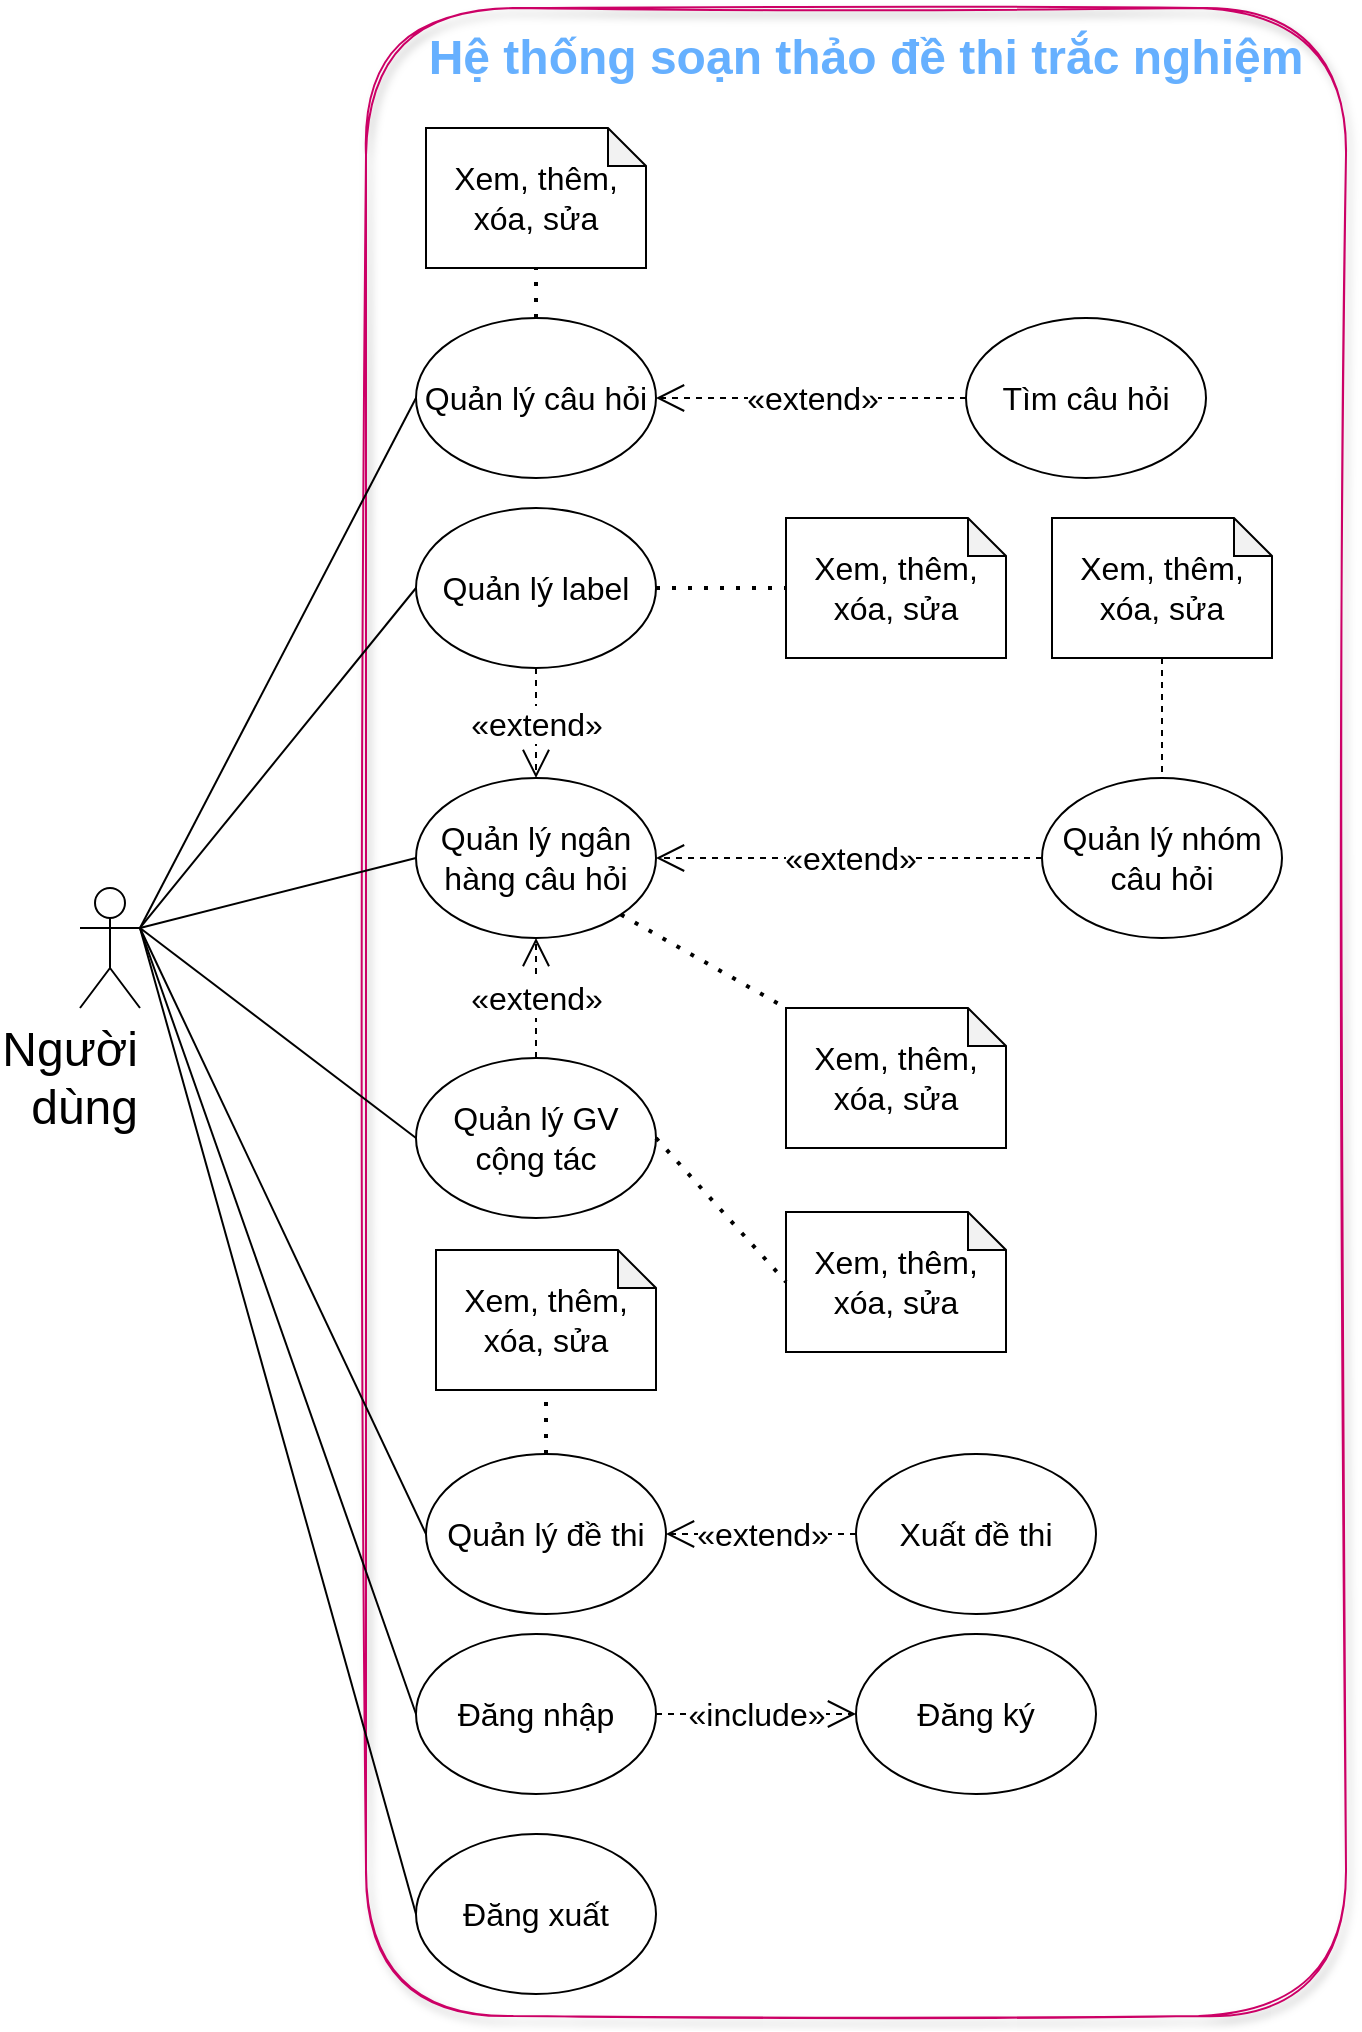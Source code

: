 <mxfile>
    <diagram id="kI2TxlEAmkLJwoIHT96z" name="Hệ thống soạn thảo đề thi trắc nghiệm">
        <mxGraphModel dx="1400" dy="577" grid="0" gridSize="10" guides="1" tooltips="1" connect="1" arrows="1" fold="1" page="1" pageScale="1" pageWidth="850" pageHeight="1100" math="0" shadow="0">
            <root>
                <mxCell id="0"/>
                <mxCell id="1" parent="0"/>
                <mxCell id="45" value="" style="rounded=1;whiteSpace=wrap;html=1;fontSize=24;direction=south;fillColor=none;fontColor=#ffffff;strokeColor=#CC0066;shadow=1;glass=0;sketch=1;gradientDirection=east;" parent="1" vertex="1">
                    <mxGeometry x="200" y="50" width="490" height="1004" as="geometry"/>
                </mxCell>
                <mxCell id="2" value="&lt;font color=&quot;#66b0ff&quot; style=&quot;font-size: 24px&quot;&gt;Hệ thống soạn thảo đề thi trắc nghiệm&lt;/font&gt;" style="text;html=1;align=center;verticalAlign=middle;whiteSpace=wrap;rounded=0;fontStyle=1;fontColor=#66FF66;" parent="1" vertex="1">
                    <mxGeometry x="225" y="60" width="450" height="30" as="geometry"/>
                </mxCell>
                <mxCell id="41" value="&lt;div style=&quot;&quot;&gt;&lt;span style=&quot;background-color: initial;&quot;&gt;Người&lt;/span&gt;&lt;/div&gt;&lt;div style=&quot;&quot;&gt;&lt;span style=&quot;background-color: initial;&quot;&gt;dùng&lt;/span&gt;&lt;/div&gt;" style="shape=umlActor;verticalLabelPosition=bottom;verticalAlign=top;html=1;outlineConnect=0;fontSize=24;align=right;" parent="1" vertex="1">
                    <mxGeometry x="57" y="490" width="30" height="60" as="geometry"/>
                </mxCell>
                <mxCell id="ftGuLWszDXxZbfX0sJgo-45" value="Quản lý câu hỏi" style="ellipse;whiteSpace=wrap;html=1;fontSize=16;" parent="1" vertex="1">
                    <mxGeometry x="225" y="205" width="120" height="80" as="geometry"/>
                </mxCell>
                <mxCell id="ftGuLWszDXxZbfX0sJgo-46" value="Xem, thêm, xóa, sửa" style="shape=note;whiteSpace=wrap;html=1;backgroundOutline=1;darkOpacity=0.05;fontSize=16;size=19;" parent="1" vertex="1">
                    <mxGeometry x="230" y="110" width="110" height="70" as="geometry"/>
                </mxCell>
                <mxCell id="ftGuLWszDXxZbfX0sJgo-47" value="" style="endArrow=none;dashed=1;html=1;dashPattern=1 3;strokeWidth=2;fontSize=16;exitX=0.5;exitY=0;exitDx=0;exitDy=0;entryX=0.5;entryY=1;entryDx=0;entryDy=0;entryPerimeter=0;" parent="1" source="ftGuLWszDXxZbfX0sJgo-45" target="ftGuLWszDXxZbfX0sJgo-46" edge="1">
                    <mxGeometry width="50" height="50" relative="1" as="geometry">
                        <mxPoint x="390" y="300" as="sourcePoint"/>
                        <mxPoint x="440" y="250" as="targetPoint"/>
                    </mxGeometry>
                </mxCell>
                <mxCell id="ftGuLWszDXxZbfX0sJgo-48" value="Quản lý ngân hàng câu hỏi" style="ellipse;whiteSpace=wrap;html=1;fontSize=16;" parent="1" vertex="1">
                    <mxGeometry x="225" y="435" width="120" height="80" as="geometry"/>
                </mxCell>
                <mxCell id="ftGuLWszDXxZbfX0sJgo-49" value="Xem, thêm, xóa, sửa" style="shape=note;whiteSpace=wrap;html=1;backgroundOutline=1;darkOpacity=0.05;fontSize=16;size=19;" parent="1" vertex="1">
                    <mxGeometry x="410" y="550" width="110" height="70" as="geometry"/>
                </mxCell>
                <mxCell id="ftGuLWszDXxZbfX0sJgo-50" value="" style="endArrow=none;dashed=1;html=1;dashPattern=1 3;strokeWidth=2;fontSize=16;entryX=0;entryY=0;entryDx=0;entryDy=0;entryPerimeter=0;exitX=1;exitY=1;exitDx=0;exitDy=0;" parent="1" source="ftGuLWszDXxZbfX0sJgo-48" target="ftGuLWszDXxZbfX0sJgo-49" edge="1">
                    <mxGeometry width="50" height="50" relative="1" as="geometry">
                        <mxPoint x="340" y="470" as="sourcePoint"/>
                        <mxPoint x="440" y="440" as="targetPoint"/>
                    </mxGeometry>
                </mxCell>
                <mxCell id="ftGuLWszDXxZbfX0sJgo-54" value="&lt;div style=&quot;text-align: left;&quot;&gt;«extend»&lt;/div&gt;" style="endArrow=open;endSize=12;dashed=1;html=1;fontSize=16;exitX=0.5;exitY=0;exitDx=0;exitDy=0;entryX=0.5;entryY=1;entryDx=0;entryDy=0;" parent="1" source="ftGuLWszDXxZbfX0sJgo-56" target="ftGuLWszDXxZbfX0sJgo-48" edge="1">
                    <mxGeometry width="160" relative="1" as="geometry">
                        <mxPoint x="350" y="390" as="sourcePoint"/>
                        <mxPoint x="410" y="450" as="targetPoint"/>
                    </mxGeometry>
                </mxCell>
                <mxCell id="ftGuLWszDXxZbfX0sJgo-56" value="Quản lý GV cộng tác" style="ellipse;whiteSpace=wrap;html=1;fontSize=16;" parent="1" vertex="1">
                    <mxGeometry x="225" y="575" width="120" height="80" as="geometry"/>
                </mxCell>
                <mxCell id="ftGuLWszDXxZbfX0sJgo-57" value="" style="endArrow=none;html=1;fontSize=16;exitX=1;exitY=0.333;exitDx=0;exitDy=0;exitPerimeter=0;entryX=0;entryY=0.5;entryDx=0;entryDy=0;" parent="1" source="41" target="ftGuLWszDXxZbfX0sJgo-56" edge="1">
                    <mxGeometry width="50" height="50" relative="1" as="geometry">
                        <mxPoint x="150" y="360" as="sourcePoint"/>
                        <mxPoint x="200" y="310" as="targetPoint"/>
                    </mxGeometry>
                </mxCell>
                <mxCell id="ftGuLWszDXxZbfX0sJgo-58" value="" style="endArrow=none;html=1;fontSize=16;exitX=1;exitY=0.333;exitDx=0;exitDy=0;exitPerimeter=0;entryX=0;entryY=0.5;entryDx=0;entryDy=0;" parent="1" source="41" target="ftGuLWszDXxZbfX0sJgo-48" edge="1">
                    <mxGeometry width="50" height="50" relative="1" as="geometry">
                        <mxPoint x="120" y="360" as="sourcePoint"/>
                        <mxPoint x="170" y="310" as="targetPoint"/>
                    </mxGeometry>
                </mxCell>
                <mxCell id="ftGuLWszDXxZbfX0sJgo-59" value="" style="endArrow=none;html=1;fontSize=16;exitX=1;exitY=0.333;exitDx=0;exitDy=0;exitPerimeter=0;entryX=0;entryY=0.5;entryDx=0;entryDy=0;" parent="1" source="41" target="ftGuLWszDXxZbfX0sJgo-45" edge="1">
                    <mxGeometry width="50" height="50" relative="1" as="geometry">
                        <mxPoint x="130" y="320" as="sourcePoint"/>
                        <mxPoint x="180" y="270" as="targetPoint"/>
                    </mxGeometry>
                </mxCell>
                <mxCell id="ftGuLWszDXxZbfX0sJgo-60" value="Quản lý đề thi" style="ellipse;whiteSpace=wrap;html=1;fontSize=16;" parent="1" vertex="1">
                    <mxGeometry x="230" y="773" width="120" height="80" as="geometry"/>
                </mxCell>
                <mxCell id="ftGuLWszDXxZbfX0sJgo-61" value="Xem, thêm, xóa, sửa" style="shape=note;whiteSpace=wrap;html=1;backgroundOutline=1;darkOpacity=0.05;fontSize=16;size=19;" parent="1" vertex="1">
                    <mxGeometry x="235" y="671" width="110" height="70" as="geometry"/>
                </mxCell>
                <mxCell id="ftGuLWszDXxZbfX0sJgo-62" value="" style="endArrow=none;dashed=1;html=1;dashPattern=1 3;strokeWidth=2;fontSize=16;entryX=0.5;entryY=1;entryDx=0;entryDy=0;entryPerimeter=0;exitX=0.5;exitY=0;exitDx=0;exitDy=0;" parent="1" source="ftGuLWszDXxZbfX0sJgo-60" target="ftGuLWszDXxZbfX0sJgo-61" edge="1">
                    <mxGeometry width="50" height="50" relative="1" as="geometry">
                        <mxPoint x="280" y="573" as="sourcePoint"/>
                        <mxPoint x="445" y="453" as="targetPoint"/>
                    </mxGeometry>
                </mxCell>
                <mxCell id="ftGuLWszDXxZbfX0sJgo-65" value="" style="endArrow=none;html=1;fontSize=16;exitX=1;exitY=0.333;exitDx=0;exitDy=0;exitPerimeter=0;entryX=0;entryY=0.5;entryDx=0;entryDy=0;" parent="1" source="41" target="ftGuLWszDXxZbfX0sJgo-60" edge="1">
                    <mxGeometry width="50" height="50" relative="1" as="geometry">
                        <mxPoint x="420" y="490" as="sourcePoint"/>
                        <mxPoint x="470" y="440" as="targetPoint"/>
                    </mxGeometry>
                </mxCell>
                <mxCell id="ftGuLWszDXxZbfX0sJgo-66" value="Xuất đề thi" style="ellipse;whiteSpace=wrap;html=1;fontSize=16;" parent="1" vertex="1">
                    <mxGeometry x="445" y="773" width="120" height="80" as="geometry"/>
                </mxCell>
                <mxCell id="ftGuLWszDXxZbfX0sJgo-67" value="«extend»" style="endArrow=open;endSize=12;dashed=1;html=1;fontSize=16;exitX=0;exitY=0.5;exitDx=0;exitDy=0;entryX=1;entryY=0.5;entryDx=0;entryDy=0;" parent="1" source="ftGuLWszDXxZbfX0sJgo-66" target="ftGuLWszDXxZbfX0sJgo-60" edge="1">
                    <mxGeometry width="160" relative="1" as="geometry">
                        <mxPoint x="495.0" y="253" as="sourcePoint"/>
                        <mxPoint x="335.0" y="233" as="targetPoint"/>
                    </mxGeometry>
                </mxCell>
                <mxCell id="ftGuLWszDXxZbfX0sJgo-73" value="Quản lý label" style="ellipse;whiteSpace=wrap;html=1;fontSize=16;" parent="1" vertex="1">
                    <mxGeometry x="225" y="300" width="120" height="80" as="geometry"/>
                </mxCell>
                <mxCell id="ftGuLWszDXxZbfX0sJgo-74" value="Xem, thêm, xóa, sửa" style="shape=note;whiteSpace=wrap;html=1;backgroundOutline=1;darkOpacity=0.05;fontSize=16;size=19;" parent="1" vertex="1">
                    <mxGeometry x="410" y="305" width="110" height="70" as="geometry"/>
                </mxCell>
                <mxCell id="ftGuLWszDXxZbfX0sJgo-75" value="" style="endArrow=none;dashed=1;html=1;dashPattern=1 3;strokeWidth=2;fontSize=16;exitX=1;exitY=0.5;exitDx=0;exitDy=0;entryX=0;entryY=0.5;entryDx=0;entryDy=0;entryPerimeter=0;" parent="1" source="ftGuLWszDXxZbfX0sJgo-73" target="ftGuLWszDXxZbfX0sJgo-74" edge="1">
                    <mxGeometry width="50" height="50" relative="1" as="geometry">
                        <mxPoint x="400" y="900" as="sourcePoint"/>
                        <mxPoint x="450" y="850" as="targetPoint"/>
                    </mxGeometry>
                </mxCell>
                <mxCell id="ftGuLWszDXxZbfX0sJgo-78" value="" style="endArrow=none;html=1;fontSize=16;entryX=0;entryY=0.5;entryDx=0;entryDy=0;exitX=1;exitY=0.333;exitDx=0;exitDy=0;exitPerimeter=0;" parent="1" source="41" target="ftGuLWszDXxZbfX0sJgo-73" edge="1">
                    <mxGeometry width="50" height="50" relative="1" as="geometry">
                        <mxPoint x="150" y="400" as="sourcePoint"/>
                        <mxPoint x="180" y="610" as="targetPoint"/>
                    </mxGeometry>
                </mxCell>
                <mxCell id="ftGuLWszDXxZbfX0sJgo-80" value="Tìm câu hỏi" style="ellipse;whiteSpace=wrap;html=1;fontSize=16;" parent="1" vertex="1">
                    <mxGeometry x="500" y="205" width="120" height="80" as="geometry"/>
                </mxCell>
                <mxCell id="ftGuLWszDXxZbfX0sJgo-81" value="«extend»" style="endArrow=open;endSize=12;dashed=1;html=1;fontSize=16;exitX=0;exitY=0.5;exitDx=0;exitDy=0;entryX=1;entryY=0.5;entryDx=0;entryDy=0;" parent="1" source="ftGuLWszDXxZbfX0sJgo-80" target="ftGuLWszDXxZbfX0sJgo-45" edge="1">
                    <mxGeometry width="160" relative="1" as="geometry">
                        <mxPoint x="630" y="600" as="sourcePoint"/>
                        <mxPoint x="340.0" y="450" as="targetPoint"/>
                    </mxGeometry>
                </mxCell>
                <mxCell id="ftGuLWszDXxZbfX0sJgo-82" value="Đăng nhập" style="ellipse;whiteSpace=wrap;html=1;fontSize=16;" parent="1" vertex="1">
                    <mxGeometry x="225" y="863" width="120" height="80" as="geometry"/>
                </mxCell>
                <mxCell id="ftGuLWszDXxZbfX0sJgo-83" value="Đăng ký" style="ellipse;whiteSpace=wrap;html=1;fontSize=16;" parent="1" vertex="1">
                    <mxGeometry x="445" y="863" width="120" height="80" as="geometry"/>
                </mxCell>
                <mxCell id="ftGuLWszDXxZbfX0sJgo-84" value="«include»" style="endArrow=open;endSize=12;dashed=1;html=1;fontSize=16;exitX=1;exitY=0.5;exitDx=0;exitDy=0;entryX=0;entryY=0.5;entryDx=0;entryDy=0;" parent="1" source="ftGuLWszDXxZbfX0sJgo-82" target="ftGuLWszDXxZbfX0sJgo-83" edge="1">
                    <mxGeometry width="160" relative="1" as="geometry">
                        <mxPoint x="375" y="913" as="sourcePoint"/>
                        <mxPoint x="460" y="813" as="targetPoint"/>
                    </mxGeometry>
                </mxCell>
                <mxCell id="ftGuLWszDXxZbfX0sJgo-86" value="" style="endArrow=none;html=1;fontSize=16;entryX=0;entryY=0.5;entryDx=0;entryDy=0;exitX=1;exitY=0.333;exitDx=0;exitDy=0;exitPerimeter=0;" parent="1" source="41" target="ftGuLWszDXxZbfX0sJgo-82" edge="1">
                    <mxGeometry width="50" height="50" relative="1" as="geometry">
                        <mxPoint x="100" y="840" as="sourcePoint"/>
                        <mxPoint x="150" y="790" as="targetPoint"/>
                    </mxGeometry>
                </mxCell>
                <mxCell id="ftGuLWszDXxZbfX0sJgo-87" value="Đăng xuất" style="ellipse;whiteSpace=wrap;html=1;fontSize=16;" parent="1" vertex="1">
                    <mxGeometry x="225" y="963" width="120" height="80" as="geometry"/>
                </mxCell>
                <mxCell id="ftGuLWszDXxZbfX0sJgo-88" value="«extend»" style="endArrow=open;endSize=12;dashed=1;html=1;fontSize=16;exitX=0.5;exitY=1;exitDx=0;exitDy=0;" parent="1" source="ftGuLWszDXxZbfX0sJgo-73" target="ftGuLWszDXxZbfX0sJgo-48" edge="1">
                    <mxGeometry width="160" relative="1" as="geometry">
                        <mxPoint x="460" y="310" as="sourcePoint"/>
                        <mxPoint x="330" y="400" as="targetPoint"/>
                    </mxGeometry>
                </mxCell>
                <mxCell id="46" value="" style="endArrow=none;html=1;fontColor=#66b0ff;entryX=0;entryY=0.5;entryDx=0;entryDy=0;exitX=1;exitY=0.333;exitDx=0;exitDy=0;exitPerimeter=0;" parent="1" source="41" target="ftGuLWszDXxZbfX0sJgo-87" edge="1">
                    <mxGeometry width="50" height="50" relative="1" as="geometry">
                        <mxPoint x="170" y="720" as="sourcePoint"/>
                        <mxPoint x="100" y="1020" as="targetPoint"/>
                    </mxGeometry>
                </mxCell>
                <mxCell id="48" value="Quản lý nhóm câu hỏi" style="ellipse;whiteSpace=wrap;html=1;fontSize=16;" parent="1" vertex="1">
                    <mxGeometry x="538" y="435" width="120" height="80" as="geometry"/>
                </mxCell>
                <mxCell id="50" style="edgeStyle=none;html=1;entryX=0.5;entryY=0;entryDx=0;entryDy=0;endArrow=none;endFill=0;dashed=1;" parent="1" source="49" target="48" edge="1">
                    <mxGeometry relative="1" as="geometry"/>
                </mxCell>
                <mxCell id="49" value="Xem, thêm, xóa, sửa" style="shape=note;whiteSpace=wrap;html=1;backgroundOutline=1;darkOpacity=0.05;fontSize=16;size=19;" parent="1" vertex="1">
                    <mxGeometry x="543" y="305" width="110" height="70" as="geometry"/>
                </mxCell>
                <mxCell id="51" value="«extend»" style="endArrow=open;endSize=12;dashed=1;html=1;fontSize=16;exitX=0;exitY=0.5;exitDx=0;exitDy=0;entryX=1;entryY=0.5;entryDx=0;entryDy=0;" parent="1" source="48" target="ftGuLWszDXxZbfX0sJgo-48" edge="1">
                    <mxGeometry width="160" relative="1" as="geometry">
                        <mxPoint x="570" y="530" as="sourcePoint"/>
                        <mxPoint x="353.364" y="494.276" as="targetPoint"/>
                    </mxGeometry>
                </mxCell>
                <mxCell id="52" value="Xem, thêm, xóa, sửa" style="shape=note;whiteSpace=wrap;html=1;backgroundOutline=1;darkOpacity=0.05;fontSize=16;size=19;" parent="1" vertex="1">
                    <mxGeometry x="410" y="652" width="110" height="70" as="geometry"/>
                </mxCell>
                <mxCell id="54" value="" style="endArrow=none;dashed=1;html=1;dashPattern=1 3;strokeWidth=2;fontSize=16;exitX=1;exitY=0.5;exitDx=0;exitDy=0;entryX=0;entryY=0.5;entryDx=0;entryDy=0;entryPerimeter=0;" parent="1" source="ftGuLWszDXxZbfX0sJgo-56" target="52" edge="1">
                    <mxGeometry width="50" height="50" relative="1" as="geometry">
                        <mxPoint x="295" y="525" as="sourcePoint"/>
                        <mxPoint x="435.5" y="600" as="targetPoint"/>
                    </mxGeometry>
                </mxCell>
            </root>
        </mxGraphModel>
    </diagram>
    <diagram name="Label" id="Ou65Na-FYIyKuGrdPpEd">
        <mxGraphModel dx="840" dy="346" grid="0" gridSize="10" guides="1" tooltips="1" connect="1" arrows="1" fold="1" page="1" pageScale="1" pageWidth="827" pageHeight="1169" math="0" shadow="0">
            <root>
                <mxCell id="mjTCk4PQH8l80NXHScGJ-0"/>
                <mxCell id="mjTCk4PQH8l80NXHScGJ-1" parent="mjTCk4PQH8l80NXHScGJ-0"/>
                <mxCell id="mjTCk4PQH8l80NXHScGJ-2" value="Module quản lý label" style="swimlane;whiteSpace=wrap;html=1;startSize=23;" parent="mjTCk4PQH8l80NXHScGJ-1" vertex="1">
                    <mxGeometry x="110" y="110" width="610" height="530" as="geometry"/>
                </mxCell>
                <mxCell id="mjTCk4PQH8l80NXHScGJ-3" value="Thêm label/sublabel" style="ellipse;whiteSpace=wrap;html=1;fontSize=16;" parent="mjTCk4PQH8l80NXHScGJ-2" vertex="1">
                    <mxGeometry x="248" y="171" width="120" height="80" as="geometry"/>
                </mxCell>
                <mxCell id="mjTCk4PQH8l80NXHScGJ-4" value="Xem danh sách label/sublabel" style="ellipse;whiteSpace=wrap;html=1;fontSize=16;" parent="mjTCk4PQH8l80NXHScGJ-2" vertex="1">
                    <mxGeometry x="248" y="51" width="120" height="80" as="geometry"/>
                </mxCell>
                <mxCell id="mjTCk4PQH8l80NXHScGJ-5" value="Xóa label/sublabel" style="ellipse;whiteSpace=wrap;html=1;fontSize=16;" parent="mjTCk4PQH8l80NXHScGJ-2" vertex="1">
                    <mxGeometry x="248" y="421" width="120" height="80" as="geometry"/>
                </mxCell>
                <mxCell id="mjTCk4PQH8l80NXHScGJ-6" value="Sửa label/sublabel" style="ellipse;whiteSpace=wrap;html=1;fontSize=16;" parent="mjTCk4PQH8l80NXHScGJ-2" vertex="1">
                    <mxGeometry x="248" y="296" width="120" height="80" as="geometry"/>
                </mxCell>
                <mxCell id="mjTCk4PQH8l80NXHScGJ-7" style="edgeStyle=none;html=1;exitX=1;exitY=0.333;exitDx=0;exitDy=0;exitPerimeter=0;entryX=0;entryY=0.5;entryDx=0;entryDy=0;" parent="mjTCk4PQH8l80NXHScGJ-1" source="mjTCk4PQH8l80NXHScGJ-11" target="mjTCk4PQH8l80NXHScGJ-4" edge="1">
                    <mxGeometry relative="1" as="geometry"/>
                </mxCell>
                <mxCell id="mjTCk4PQH8l80NXHScGJ-8" style="edgeStyle=none;html=1;exitX=1;exitY=0.333;exitDx=0;exitDy=0;exitPerimeter=0;entryX=0;entryY=0.5;entryDx=0;entryDy=0;" parent="mjTCk4PQH8l80NXHScGJ-1" source="mjTCk4PQH8l80NXHScGJ-11" target="mjTCk4PQH8l80NXHScGJ-3" edge="1">
                    <mxGeometry relative="1" as="geometry"/>
                </mxCell>
                <mxCell id="mjTCk4PQH8l80NXHScGJ-9" style="edgeStyle=none;html=1;exitX=1;exitY=0.333;exitDx=0;exitDy=0;exitPerimeter=0;entryX=0;entryY=0.5;entryDx=0;entryDy=0;" parent="mjTCk4PQH8l80NXHScGJ-1" source="mjTCk4PQH8l80NXHScGJ-11" target="mjTCk4PQH8l80NXHScGJ-6" edge="1">
                    <mxGeometry relative="1" as="geometry"/>
                </mxCell>
                <mxCell id="mjTCk4PQH8l80NXHScGJ-10" style="edgeStyle=none;html=1;exitX=1;exitY=0.333;exitDx=0;exitDy=0;exitPerimeter=0;entryX=0;entryY=0.5;entryDx=0;entryDy=0;" parent="mjTCk4PQH8l80NXHScGJ-1" source="mjTCk4PQH8l80NXHScGJ-11" target="mjTCk4PQH8l80NXHScGJ-5" edge="1">
                    <mxGeometry relative="1" as="geometry"/>
                </mxCell>
                <mxCell id="mjTCk4PQH8l80NXHScGJ-11" value="&lt;div style=&quot;&quot;&gt;&lt;span style=&quot;background-color: initial;&quot;&gt;Người&lt;/span&gt;&lt;/div&gt;&lt;div style=&quot;&quot;&gt;&lt;span style=&quot;background-color: initial;&quot;&gt;dùng&lt;/span&gt;&lt;/div&gt;" style="shape=umlActor;verticalLabelPosition=bottom;verticalAlign=top;html=1;outlineConnect=0;fontSize=24;align=center;" parent="mjTCk4PQH8l80NXHScGJ-1" vertex="1">
                    <mxGeometry x="56" y="356" width="30" height="60" as="geometry"/>
                </mxCell>
            </root>
        </mxGraphModel>
    </diagram>
    <diagram name="Đăng nhập/Đăng ký" id="SIK0rSb-6E7oVWPm5ukx">
        <mxGraphModel dx="840" dy="346" grid="0" gridSize="10" guides="1" tooltips="1" connect="1" arrows="1" fold="1" page="1" pageScale="1" pageWidth="827" pageHeight="1169" math="0" shadow="0">
            <root>
                <mxCell id="Q3WJ9TiMeEvw-h2aDzDZ-0"/>
                <mxCell id="Q3WJ9TiMeEvw-h2aDzDZ-1" parent="Q3WJ9TiMeEvw-h2aDzDZ-0"/>
                <mxCell id="Q3WJ9TiMeEvw-h2aDzDZ-2" value="Module quản lý đăng nhập/đăng ký" style="swimlane;whiteSpace=wrap;html=1;startSize=23;" parent="Q3WJ9TiMeEvw-h2aDzDZ-1" vertex="1">
                    <mxGeometry x="110" y="110" width="610" height="405" as="geometry">
                        <mxRectangle x="110" y="110" width="235" height="26" as="alternateBounds"/>
                    </mxGeometry>
                </mxCell>
                <mxCell id="Q3WJ9TiMeEvw-h2aDzDZ-3" value="Đăng nhập" style="ellipse;whiteSpace=wrap;html=1;fontSize=16;" parent="Q3WJ9TiMeEvw-h2aDzDZ-2" vertex="1">
                    <mxGeometry x="245" y="225" width="120" height="80" as="geometry"/>
                </mxCell>
                <mxCell id="Q3WJ9TiMeEvw-h2aDzDZ-4" value="Đăng ký" style="ellipse;whiteSpace=wrap;html=1;fontSize=16;" parent="Q3WJ9TiMeEvw-h2aDzDZ-2" vertex="1">
                    <mxGeometry x="245" y="82" width="120" height="80" as="geometry"/>
                </mxCell>
                <mxCell id="MC_qUxox84DBc-2bxmi9-2" value="Quên mật khẩu" style="ellipse;whiteSpace=wrap;html=1;fontSize=16;" parent="Q3WJ9TiMeEvw-h2aDzDZ-2" vertex="1">
                    <mxGeometry x="438" y="164" width="120" height="80" as="geometry"/>
                </mxCell>
                <mxCell id="MC_qUxox84DBc-2bxmi9-3" value="Đăng xuất" style="ellipse;whiteSpace=wrap;html=1;fontSize=16;" parent="Q3WJ9TiMeEvw-h2aDzDZ-2" vertex="1">
                    <mxGeometry x="438" y="305" width="120" height="80" as="geometry"/>
                </mxCell>
                <mxCell id="hAKFjTz12zQQa1Tr31EI-0" value="&lt;div style=&quot;text-align: left;&quot;&gt;«extend»&lt;/div&gt;" style="endArrow=open;endSize=12;dashed=1;html=1;fontSize=16;exitX=0;exitY=0.5;exitDx=0;exitDy=0;entryX=1;entryY=0.5;entryDx=0;entryDy=0;" parent="Q3WJ9TiMeEvw-h2aDzDZ-2" source="MC_qUxox84DBc-2bxmi9-2" target="Q3WJ9TiMeEvw-h2aDzDZ-3" edge="1">
                    <mxGeometry width="160" relative="1" as="geometry">
                        <mxPoint x="344" y="572" as="sourcePoint"/>
                        <mxPoint x="163" y="504" as="targetPoint"/>
                        <Array as="points"/>
                    </mxGeometry>
                </mxCell>
                <mxCell id="Sy0MkBz10zGxBhilfPgs-0" value="&lt;div style=&quot;text-align: left;&quot;&gt;«extend»&lt;/div&gt;" style="endArrow=open;endSize=12;dashed=1;html=1;fontSize=16;exitX=0;exitY=0.5;exitDx=0;exitDy=0;entryX=1;entryY=0.5;entryDx=0;entryDy=0;" parent="Q3WJ9TiMeEvw-h2aDzDZ-2" source="MC_qUxox84DBc-2bxmi9-3" target="Q3WJ9TiMeEvw-h2aDzDZ-3" edge="1">
                    <mxGeometry width="160" relative="1" as="geometry">
                        <mxPoint x="433.0" y="214.0" as="sourcePoint"/>
                        <mxPoint x="375" y="275" as="targetPoint"/>
                        <Array as="points"/>
                    </mxGeometry>
                </mxCell>
                <mxCell id="Q3WJ9TiMeEvw-h2aDzDZ-7" style="edgeStyle=none;html=1;exitX=1;exitY=0.333;exitDx=0;exitDy=0;exitPerimeter=0;entryX=0;entryY=0.5;entryDx=0;entryDy=0;" parent="Q3WJ9TiMeEvw-h2aDzDZ-1" source="MC_qUxox84DBc-2bxmi9-1" target="Q3WJ9TiMeEvw-h2aDzDZ-4" edge="1">
                    <mxGeometry relative="1" as="geometry"/>
                </mxCell>
                <mxCell id="Q3WJ9TiMeEvw-h2aDzDZ-8" style="edgeStyle=none;html=1;exitX=1;exitY=0.333;exitDx=0;exitDy=0;exitPerimeter=0;entryX=0;entryY=0.5;entryDx=0;entryDy=0;" parent="Q3WJ9TiMeEvw-h2aDzDZ-1" source="Q3WJ9TiMeEvw-h2aDzDZ-11" target="Q3WJ9TiMeEvw-h2aDzDZ-3" edge="1">
                    <mxGeometry relative="1" as="geometry"/>
                </mxCell>
                <mxCell id="Q3WJ9TiMeEvw-h2aDzDZ-11" value="&lt;div style=&quot;&quot;&gt;&lt;span style=&quot;background-color: initial;&quot;&gt;Người&lt;/span&gt;&lt;/div&gt;&lt;div style=&quot;&quot;&gt;&lt;span style=&quot;background-color: initial;&quot;&gt;dùng&lt;/span&gt;&lt;/div&gt;" style="shape=umlActor;verticalLabelPosition=bottom;verticalAlign=top;html=1;outlineConnect=0;fontSize=24;align=center;" parent="Q3WJ9TiMeEvw-h2aDzDZ-1" vertex="1">
                    <mxGeometry x="51" y="355" width="30" height="60" as="geometry"/>
                </mxCell>
                <mxCell id="MC_qUxox84DBc-2bxmi9-1" value="&lt;div style=&quot;&quot;&gt;Khách&lt;/div&gt;" style="shape=umlActor;verticalLabelPosition=bottom;verticalAlign=top;html=1;outlineConnect=0;fontSize=24;align=center;" parent="Q3WJ9TiMeEvw-h2aDzDZ-1" vertex="1">
                    <mxGeometry x="51" y="212" width="30" height="60" as="geometry"/>
                </mxCell>
            </root>
        </mxGraphModel>
    </diagram>
    <diagram name="GV cộng tác" id="t8Teq_oMgi5YN7fvB1jG">
        <mxGraphModel dx="840" dy="346" grid="0" gridSize="10" guides="1" tooltips="1" connect="1" arrows="1" fold="1" page="1" pageScale="1" pageWidth="827" pageHeight="1169" math="0" shadow="0">
            <root>
                <mxCell id="WiwW6T4yUcQlJP7RKSxs-0"/>
                <mxCell id="WiwW6T4yUcQlJP7RKSxs-1" parent="WiwW6T4yUcQlJP7RKSxs-0"/>
                <mxCell id="WiwW6T4yUcQlJP7RKSxs-2" value="Module quản lý GV cộng tác" style="swimlane;whiteSpace=wrap;html=1;startSize=23;" parent="WiwW6T4yUcQlJP7RKSxs-1" vertex="1">
                    <mxGeometry x="110" y="110" width="610" height="530" as="geometry"/>
                </mxCell>
                <mxCell id="WiwW6T4yUcQlJP7RKSxs-3" value="Mời thành viên" style="ellipse;whiteSpace=wrap;html=1;fontSize=16;" parent="WiwW6T4yUcQlJP7RKSxs-2" vertex="1">
                    <mxGeometry x="248" y="171" width="120" height="80" as="geometry"/>
                </mxCell>
                <mxCell id="WiwW6T4yUcQlJP7RKSxs-4" value="Xem danh sách thành viên" style="ellipse;whiteSpace=wrap;html=1;fontSize=16;" parent="WiwW6T4yUcQlJP7RKSxs-2" vertex="1">
                    <mxGeometry x="248" y="51" width="120" height="80" as="geometry"/>
                </mxCell>
                <mxCell id="WiwW6T4yUcQlJP7RKSxs-5" value="Xóa thành viên" style="ellipse;whiteSpace=wrap;html=1;fontSize=16;" parent="WiwW6T4yUcQlJP7RKSxs-2" vertex="1">
                    <mxGeometry x="248" y="421" width="120" height="80" as="geometry"/>
                </mxCell>
                <mxCell id="WiwW6T4yUcQlJP7RKSxs-7" value="Tìm kiếm thành viên" style="ellipse;whiteSpace=wrap;html=1;fontSize=16;" parent="WiwW6T4yUcQlJP7RKSxs-2" vertex="1">
                    <mxGeometry x="248" y="296" width="120" height="80" as="geometry"/>
                </mxCell>
                <mxCell id="YW8SRH_bthJT2Bs3ChGq-2" style="edgeStyle=none;html=1;exitX=1;exitY=0.333;exitDx=0;exitDy=0;exitPerimeter=0;entryX=0;entryY=0.5;entryDx=0;entryDy=0;" parent="WiwW6T4yUcQlJP7RKSxs-1" source="YW8SRH_bthJT2Bs3ChGq-0" target="WiwW6T4yUcQlJP7RKSxs-4" edge="1">
                    <mxGeometry relative="1" as="geometry"/>
                </mxCell>
                <mxCell id="YW8SRH_bthJT2Bs3ChGq-3" style="edgeStyle=none;html=1;exitX=1;exitY=0.333;exitDx=0;exitDy=0;exitPerimeter=0;entryX=0;entryY=0.5;entryDx=0;entryDy=0;" parent="WiwW6T4yUcQlJP7RKSxs-1" source="YW8SRH_bthJT2Bs3ChGq-0" target="WiwW6T4yUcQlJP7RKSxs-3" edge="1">
                    <mxGeometry relative="1" as="geometry"/>
                </mxCell>
                <mxCell id="YW8SRH_bthJT2Bs3ChGq-4" style="edgeStyle=none;html=1;exitX=1;exitY=0.333;exitDx=0;exitDy=0;exitPerimeter=0;entryX=0;entryY=0.5;entryDx=0;entryDy=0;" parent="WiwW6T4yUcQlJP7RKSxs-1" source="YW8SRH_bthJT2Bs3ChGq-0" target="WiwW6T4yUcQlJP7RKSxs-7" edge="1">
                    <mxGeometry relative="1" as="geometry"/>
                </mxCell>
                <mxCell id="YW8SRH_bthJT2Bs3ChGq-5" style="edgeStyle=none;html=1;exitX=1;exitY=0.333;exitDx=0;exitDy=0;exitPerimeter=0;entryX=0;entryY=0.5;entryDx=0;entryDy=0;" parent="WiwW6T4yUcQlJP7RKSxs-1" source="YW8SRH_bthJT2Bs3ChGq-0" target="WiwW6T4yUcQlJP7RKSxs-5" edge="1">
                    <mxGeometry relative="1" as="geometry"/>
                </mxCell>
                <mxCell id="YW8SRH_bthJT2Bs3ChGq-0" value="&lt;div style=&quot;&quot;&gt;&lt;span style=&quot;background-color: initial;&quot;&gt;Người&lt;/span&gt;&lt;/div&gt;&lt;div style=&quot;&quot;&gt;&lt;span style=&quot;background-color: initial;&quot;&gt;dùng&lt;/span&gt;&lt;/div&gt;" style="shape=umlActor;verticalLabelPosition=bottom;verticalAlign=top;html=1;outlineConnect=0;fontSize=24;align=center;" parent="WiwW6T4yUcQlJP7RKSxs-1" vertex="1">
                    <mxGeometry x="56" y="356" width="30" height="60" as="geometry"/>
                </mxCell>
            </root>
        </mxGraphModel>
    </diagram>
    <diagram name="Đề thi &amp; câu hỏi" id="I9z-O2eO9hEFawd33mVQ">
        <mxGraphModel dx="800" dy="730" grid="0" gridSize="10" guides="1" tooltips="1" connect="1" arrows="1" fold="1" page="0" pageScale="1" pageWidth="827" pageHeight="1169" math="0" shadow="0">
            <root>
                <mxCell id="pRch0jHzLetQYQ0x03yw-0"/>
                <mxCell id="pRch0jHzLetQYQ0x03yw-1" parent="pRch0jHzLetQYQ0x03yw-0"/>
                <mxCell id="pRch0jHzLetQYQ0x03yw-2" value="Module quản lý đề thi &amp;amp; câu hỏi" style="swimlane;whiteSpace=wrap;html=1;startSize=23;" parent="pRch0jHzLetQYQ0x03yw-1" vertex="1">
                    <mxGeometry x="327" y="-185" width="1192" height="1487" as="geometry"/>
                </mxCell>
                <mxCell id="pRch0jHzLetQYQ0x03yw-4" value="Quản lý đề thi" style="ellipse;whiteSpace=wrap;html=1;fontSize=16;" parent="pRch0jHzLetQYQ0x03yw-2" vertex="1">
                    <mxGeometry x="43" y="346" width="120" height="80" as="geometry"/>
                </mxCell>
                <mxCell id="-JLUsmWTSiXVMOeNM4MZ-0" value="Quản lý câu hỏi" style="ellipse;whiteSpace=wrap;html=1;fontSize=16;" parent="pRch0jHzLetQYQ0x03yw-2" vertex="1">
                    <mxGeometry x="48" y="1113" width="120" height="80" as="geometry"/>
                </mxCell>
                <mxCell id="-JLUsmWTSiXVMOeNM4MZ-4" value="Xem đề thi" style="ellipse;whiteSpace=wrap;html=1;fontSize=16;" parent="pRch0jHzLetQYQ0x03yw-2" vertex="1">
                    <mxGeometry x="782" y="44" width="120" height="80" as="geometry"/>
                </mxCell>
                <mxCell id="-JLUsmWTSiXVMOeNM4MZ-5" value="Tạo&amp;nbsp;đề thi" style="ellipse;whiteSpace=wrap;html=1;fontSize=16;" parent="pRch0jHzLetQYQ0x03yw-2" vertex="1">
                    <mxGeometry x="782" y="162" width="120" height="80" as="geometry"/>
                </mxCell>
                <mxCell id="-JLUsmWTSiXVMOeNM4MZ-6" value="Xóa đề thi" style="ellipse;whiteSpace=wrap;html=1;fontSize=16;" parent="pRch0jHzLetQYQ0x03yw-2" vertex="1">
                    <mxGeometry x="782" y="266" width="120" height="80" as="geometry"/>
                </mxCell>
                <mxCell id="-JLUsmWTSiXVMOeNM4MZ-10" value="Sửa câu hỏi" style="ellipse;whiteSpace=wrap;html=1;fontSize=16;" parent="pRch0jHzLetQYQ0x03yw-2" vertex="1">
                    <mxGeometry x="468" y="1332" width="120" height="80" as="geometry"/>
                </mxCell>
                <mxCell id="-JLUsmWTSiXVMOeNM4MZ-11" value="Xóa câu hỏi" style="ellipse;whiteSpace=wrap;html=1;fontSize=16;" parent="pRch0jHzLetQYQ0x03yw-2" vertex="1">
                    <mxGeometry x="468" y="1223" width="120" height="80" as="geometry"/>
                </mxCell>
                <mxCell id="-JLUsmWTSiXVMOeNM4MZ-12" value="Tạo câu hỏi" style="ellipse;whiteSpace=wrap;html=1;fontSize=16;" parent="pRch0jHzLetQYQ0x03yw-2" vertex="1">
                    <mxGeometry x="468" y="1113" width="120" height="80" as="geometry"/>
                </mxCell>
                <mxCell id="sp5Y45ivBpeso0Hyqxqd-0" value="&lt;div style=&quot;text-align: left;&quot;&gt;«extend»&lt;/div&gt;" style="endArrow=open;endSize=12;dashed=1;html=1;fontSize=16;exitX=0;exitY=0.5;exitDx=0;exitDy=0;entryX=1;entryY=0.5;entryDx=0;entryDy=0;" parent="pRch0jHzLetQYQ0x03yw-2" source="-JLUsmWTSiXVMOeNM4MZ-4" target="pRch0jHzLetQYQ0x03yw-4" edge="1">
                    <mxGeometry width="160" relative="1" as="geometry">
                        <mxPoint x="175" y="465" as="sourcePoint"/>
                        <mxPoint x="175" y="405" as="targetPoint"/>
                    </mxGeometry>
                </mxCell>
                <mxCell id="sp5Y45ivBpeso0Hyqxqd-1" value="&lt;div style=&quot;text-align: left;&quot;&gt;«extend»&lt;/div&gt;" style="endArrow=open;endSize=12;dashed=1;html=1;fontSize=16;exitX=0;exitY=0.5;exitDx=0;exitDy=0;entryX=1;entryY=0.5;entryDx=0;entryDy=0;" parent="pRch0jHzLetQYQ0x03yw-2" source="-JLUsmWTSiXVMOeNM4MZ-5" target="pRch0jHzLetQYQ0x03yw-4" edge="1">
                    <mxGeometry width="160" relative="1" as="geometry">
                        <mxPoint x="265.0" y="86" as="sourcePoint"/>
                        <mxPoint x="173" y="143.0" as="targetPoint"/>
                    </mxGeometry>
                </mxCell>
                <mxCell id="sp5Y45ivBpeso0Hyqxqd-2" value="&lt;div style=&quot;text-align: left;&quot;&gt;«extend»&lt;/div&gt;" style="endArrow=open;endSize=12;dashed=1;html=1;fontSize=16;exitX=0;exitY=0.5;exitDx=0;exitDy=0;entryX=1;entryY=0.5;entryDx=0;entryDy=0;" parent="pRch0jHzLetQYQ0x03yw-2" source="-JLUsmWTSiXVMOeNM4MZ-6" target="pRch0jHzLetQYQ0x03yw-4" edge="1">
                    <mxGeometry width="160" relative="1" as="geometry">
                        <mxPoint x="214" y="198.0" as="sourcePoint"/>
                        <mxPoint x="173" y="143.0" as="targetPoint"/>
                    </mxGeometry>
                </mxCell>
                <mxCell id="sp5Y45ivBpeso0Hyqxqd-3" value="&lt;div style=&quot;text-align: left;&quot;&gt;«extend»&lt;/div&gt;" style="endArrow=open;endSize=12;dashed=1;html=1;fontSize=16;exitX=0;exitY=0.5;exitDx=0;exitDy=0;entryX=1;entryY=0.5;entryDx=0;entryDy=0;" parent="pRch0jHzLetQYQ0x03yw-2" source="sp5Y45ivBpeso0Hyqxqd-8" target="pRch0jHzLetQYQ0x03yw-4" edge="1">
                    <mxGeometry width="160" relative="1" as="geometry">
                        <mxPoint x="584" y="404" as="sourcePoint"/>
                        <mxPoint x="155.426" y="171.284" as="targetPoint"/>
                    </mxGeometry>
                </mxCell>
                <mxCell id="sp5Y45ivBpeso0Hyqxqd-4" value="&lt;div style=&quot;text-align: left;&quot;&gt;«extend»&lt;/div&gt;" style="endArrow=open;endSize=12;dashed=1;html=1;fontSize=16;exitX=0;exitY=0.5;exitDx=0;exitDy=0;entryX=1;entryY=0.5;entryDx=0;entryDy=0;" parent="pRch0jHzLetQYQ0x03yw-2" source="-JLUsmWTSiXVMOeNM4MZ-10" target="-JLUsmWTSiXVMOeNM4MZ-0" edge="1">
                    <mxGeometry width="160" relative="1" as="geometry">
                        <mxPoint x="224" y="312.0" as="sourcePoint"/>
                        <mxPoint x="165.426" y="181.284" as="targetPoint"/>
                    </mxGeometry>
                </mxCell>
                <mxCell id="sp5Y45ivBpeso0Hyqxqd-5" value="&lt;div style=&quot;text-align: left;&quot;&gt;«extend»&lt;/div&gt;" style="endArrow=open;endSize=12;dashed=1;html=1;fontSize=16;exitX=0;exitY=0.5;exitDx=0;exitDy=0;entryX=1;entryY=0.5;entryDx=0;entryDy=0;" parent="pRch0jHzLetQYQ0x03yw-2" source="-JLUsmWTSiXVMOeNM4MZ-11" target="-JLUsmWTSiXVMOeNM4MZ-0" edge="1">
                    <mxGeometry width="160" relative="1" as="geometry">
                        <mxPoint x="234" y="322.0" as="sourcePoint"/>
                        <mxPoint x="175.426" y="191.284" as="targetPoint"/>
                    </mxGeometry>
                </mxCell>
                <mxCell id="sp5Y45ivBpeso0Hyqxqd-6" value="&lt;div style=&quot;text-align: left;&quot;&gt;«extend»&lt;/div&gt;" style="endArrow=open;endSize=12;dashed=1;html=1;fontSize=16;entryX=1;entryY=0.5;entryDx=0;entryDy=0;exitX=0;exitY=0.5;exitDx=0;exitDy=0;" parent="pRch0jHzLetQYQ0x03yw-2" source="-JLUsmWTSiXVMOeNM4MZ-12" target="-JLUsmWTSiXVMOeNM4MZ-0" edge="1">
                    <mxGeometry width="160" relative="1" as="geometry">
                        <mxPoint x="244" y="332.0" as="sourcePoint"/>
                        <mxPoint x="185.426" y="201.284" as="targetPoint"/>
                    </mxGeometry>
                </mxCell>
                <mxCell id="-JLUsmWTSiXVMOeNM4MZ-9" value="Xem câu hỏi" style="ellipse;whiteSpace=wrap;html=1;fontSize=16;" parent="pRch0jHzLetQYQ0x03yw-2" vertex="1">
                    <mxGeometry x="468" y="1004" width="120" height="80" as="geometry"/>
                </mxCell>
                <mxCell id="sp5Y45ivBpeso0Hyqxqd-7" value="&lt;div style=&quot;text-align: left;&quot;&gt;«extend»&lt;/div&gt;" style="endArrow=open;endSize=12;dashed=1;html=1;fontSize=16;exitX=0;exitY=0.5;exitDx=0;exitDy=0;entryX=1;entryY=0.5;entryDx=0;entryDy=0;" parent="pRch0jHzLetQYQ0x03yw-2" source="-JLUsmWTSiXVMOeNM4MZ-9" target="-JLUsmWTSiXVMOeNM4MZ-0" edge="1">
                    <mxGeometry width="160" relative="1" as="geometry">
                        <mxPoint x="254" y="342.0" as="sourcePoint"/>
                        <mxPoint x="195.426" y="211.284" as="targetPoint"/>
                    </mxGeometry>
                </mxCell>
                <mxCell id="sp5Y45ivBpeso0Hyqxqd-8" value="Thêm câu hỏi vào đề thi" style="ellipse;whiteSpace=wrap;html=1;fontSize=16;" parent="pRch0jHzLetQYQ0x03yw-2" vertex="1">
                    <mxGeometry x="782" y="599" width="120" height="80" as="geometry"/>
                </mxCell>
                <mxCell id="sp5Y45ivBpeso0Hyqxqd-9" value="Xóa câu hỏi&lt;br&gt;từ đề thi" style="ellipse;whiteSpace=wrap;html=1;fontSize=16;" parent="pRch0jHzLetQYQ0x03yw-2" vertex="1">
                    <mxGeometry x="782" y="706" width="120" height="80" as="geometry"/>
                </mxCell>
                <mxCell id="fH8GA9MFxMX9r73wAS81-4" value="&lt;div style=&quot;text-align: left;&quot;&gt;«extend»&lt;/div&gt;" style="endArrow=open;endSize=12;dashed=1;html=1;fontSize=16;exitX=0;exitY=0.5;exitDx=0;exitDy=0;entryX=1;entryY=0.5;entryDx=0;entryDy=0;" parent="pRch0jHzLetQYQ0x03yw-2" source="sp5Y45ivBpeso0Hyqxqd-9" target="pRch0jHzLetQYQ0x03yw-4" edge="1">
                    <mxGeometry width="160" relative="1" as="geometry">
                        <mxPoint x="599" y="420" as="sourcePoint"/>
                        <mxPoint x="155.426" y="171.284" as="targetPoint"/>
                    </mxGeometry>
                </mxCell>
                <mxCell id="fH8GA9MFxMX9r73wAS81-5" value="&lt;div style=&quot;text-align: left;&quot;&gt;«extend»&lt;/div&gt;" style="endArrow=open;endSize=12;dashed=1;html=1;fontSize=16;exitX=0.5;exitY=1;exitDx=0;exitDy=0;entryX=1;entryY=0.5;entryDx=0;entryDy=0;" parent="pRch0jHzLetQYQ0x03yw-2" source="sp5Y45ivBpeso0Hyqxqd-9" target="-JLUsmWTSiXVMOeNM4MZ-11" edge="1">
                    <mxGeometry x="-0.48" width="160" relative="1" as="geometry">
                        <mxPoint x="599" y="826" as="sourcePoint"/>
                        <mxPoint x="173" y="587" as="targetPoint"/>
                        <Array as="points">
                            <mxPoint x="842" y="1263"/>
                        </Array>
                        <mxPoint as="offset"/>
                    </mxGeometry>
                </mxCell>
                <mxCell id="fH8GA9MFxMX9r73wAS81-6" value="&lt;div style=&quot;text-align: left;&quot;&gt;«extend»&lt;/div&gt;" style="endArrow=open;endSize=12;dashed=1;html=1;fontSize=16;exitX=1;exitY=0.5;exitDx=0;exitDy=0;entryX=1;entryY=0.5;entryDx=0;entryDy=0;" parent="pRch0jHzLetQYQ0x03yw-2" source="sp5Y45ivBpeso0Hyqxqd-8" target="-JLUsmWTSiXVMOeNM4MZ-12" edge="1">
                    <mxGeometry width="160" relative="1" as="geometry">
                        <mxPoint x="609" y="836" as="sourcePoint"/>
                        <mxPoint x="183" y="597" as="targetPoint"/>
                        <Array as="points">
                            <mxPoint x="1009" y="639"/>
                            <mxPoint x="1009" y="1153"/>
                        </Array>
                    </mxGeometry>
                </mxCell>
                <mxCell id="fH8GA9MFxMX9r73wAS81-31" value="Sửa thông tin đề thi" style="ellipse;whiteSpace=wrap;html=1;fontSize=16;" parent="pRch0jHzLetQYQ0x03yw-2" vertex="1">
                    <mxGeometry x="782" y="384" width="120" height="80" as="geometry"/>
                </mxCell>
                <mxCell id="fH8GA9MFxMX9r73wAS81-33" value="&lt;div style=&quot;text-align: left;&quot;&gt;«extend»&lt;/div&gt;" style="endArrow=open;endSize=12;dashed=1;html=1;fontSize=16;exitX=0;exitY=0.5;exitDx=0;exitDy=0;entryX=1;entryY=0.5;entryDx=0;entryDy=0;" parent="pRch0jHzLetQYQ0x03yw-2" source="fH8GA9MFxMX9r73wAS81-31" target="pRch0jHzLetQYQ0x03yw-4" edge="1">
                    <mxGeometry width="160" relative="1" as="geometry">
                        <mxPoint x="798.0" y="524" as="sourcePoint"/>
                        <mxPoint x="159.121" y="168.585" as="targetPoint"/>
                    </mxGeometry>
                </mxCell>
                <mxCell id="-GMo95SmZ4qgofc9smv--0" value="Xuất đề thi&lt;br&gt;dưới dạng PDF" style="ellipse;whiteSpace=wrap;html=1;fontSize=16;" parent="pRch0jHzLetQYQ0x03yw-2" vertex="1">
                    <mxGeometry x="782" y="492" width="120" height="80" as="geometry"/>
                </mxCell>
                <mxCell id="-GMo95SmZ4qgofc9smv--1" value="&lt;div style=&quot;text-align: left;&quot;&gt;«extend»&lt;/div&gt;" style="endArrow=open;endSize=12;dashed=1;html=1;fontSize=16;exitX=0;exitY=0.5;exitDx=0;exitDy=0;entryX=1;entryY=0.5;entryDx=0;entryDy=0;" parent="pRch0jHzLetQYQ0x03yw-2" source="-GMo95SmZ4qgofc9smv--0" target="pRch0jHzLetQYQ0x03yw-4" edge="1">
                    <mxGeometry width="160" relative="1" as="geometry">
                        <mxPoint x="723.0" y="635" as="sourcePoint"/>
                        <mxPoint x="173" y="143" as="targetPoint"/>
                    </mxGeometry>
                </mxCell>
                <mxCell id="-GMo95SmZ4qgofc9smv--4" value="Trộn đề thi" style="ellipse;whiteSpace=wrap;html=1;fontSize=16;" parent="pRch0jHzLetQYQ0x03yw-2" vertex="1">
                    <mxGeometry x="1054" y="492" width="120" height="80" as="geometry"/>
                </mxCell>
                <mxCell id="-GMo95SmZ4qgofc9smv--3" value="&lt;div style=&quot;text-align: left;&quot;&gt;«extend»&lt;/div&gt;" style="endArrow=open;endSize=12;dashed=1;html=1;fontSize=16;entryX=1;entryY=0.5;entryDx=0;entryDy=0;exitX=0;exitY=0.5;exitDx=0;exitDy=0;" parent="pRch0jHzLetQYQ0x03yw-2" source="-GMo95SmZ4qgofc9smv--4" target="-GMo95SmZ4qgofc9smv--0" edge="1">
                    <mxGeometry width="160" relative="1" as="geometry">
                        <mxPoint x="528" y="585" as="sourcePoint"/>
                        <mxPoint x="173.0" y="143" as="targetPoint"/>
                    </mxGeometry>
                </mxCell>
                <mxCell id="D6q_HgCmOh7Fc9Nt62am-0" value="Upload file CSV chứa câu hỏi" style="ellipse;whiteSpace=wrap;html=1;fontSize=16;" parent="pRch0jHzLetQYQ0x03yw-2" vertex="1">
                    <mxGeometry x="887" y="1268" width="120" height="80" as="geometry"/>
                </mxCell>
                <mxCell id="D6q_HgCmOh7Fc9Nt62am-1" value="&lt;div style=&quot;text-align: left;&quot;&gt;«extend»&lt;/div&gt;" style="endArrow=open;endSize=12;dashed=1;html=1;fontSize=16;exitX=0;exitY=0.5;exitDx=0;exitDy=0;entryX=1;entryY=0.5;entryDx=0;entryDy=0;" parent="pRch0jHzLetQYQ0x03yw-2" source="D6q_HgCmOh7Fc9Nt62am-0" target="-JLUsmWTSiXVMOeNM4MZ-12" edge="1">
                    <mxGeometry width="160" relative="1" as="geometry">
                        <mxPoint x="603.0" y="1273.0" as="sourcePoint"/>
                        <mxPoint x="713" y="1157" as="targetPoint"/>
                    </mxGeometry>
                </mxCell>
                <mxCell id="D6q_HgCmOh7Fc9Nt62am-33" value="Tạo 1 câu hỏi thủ công" style="ellipse;whiteSpace=wrap;html=1;fontSize=16;" parent="pRch0jHzLetQYQ0x03yw-2" vertex="1">
                    <mxGeometry x="887" y="1168" width="120" height="80" as="geometry"/>
                </mxCell>
                <mxCell id="D6q_HgCmOh7Fc9Nt62am-34" value="&lt;div style=&quot;text-align: left;&quot;&gt;«extend»&lt;/div&gt;" style="endArrow=open;endSize=12;dashed=1;html=1;fontSize=16;exitX=0;exitY=0.5;exitDx=0;exitDy=0;entryX=1;entryY=0.5;entryDx=0;entryDy=0;" parent="pRch0jHzLetQYQ0x03yw-2" source="D6q_HgCmOh7Fc9Nt62am-33" target="-JLUsmWTSiXVMOeNM4MZ-12" edge="1">
                    <mxGeometry width="160" relative="1" as="geometry">
                        <mxPoint x="887" y="1317" as="sourcePoint"/>
                        <mxPoint x="713" y="1153" as="targetPoint"/>
                    </mxGeometry>
                </mxCell>
                <mxCell id="Goxk93nC400hXXJk9g-H-0" value="Tạo đề thi từ các câu hỏi có sẵn" style="ellipse;whiteSpace=wrap;html=1;fontSize=16;" vertex="1" parent="pRch0jHzLetQYQ0x03yw-2">
                    <mxGeometry x="1054" y="162" width="120" height="80" as="geometry"/>
                </mxCell>
                <mxCell id="Goxk93nC400hXXJk9g-H-1" value="&lt;div style=&quot;text-align: left;&quot;&gt;«extend»&lt;/div&gt;" style="endArrow=open;endSize=12;dashed=1;html=1;fontSize=16;entryX=1;entryY=0.5;entryDx=0;entryDy=0;exitX=0;exitY=0.5;exitDx=0;exitDy=0;" edge="1" parent="pRch0jHzLetQYQ0x03yw-2" source="Goxk93nC400hXXJk9g-H-0">
                    <mxGeometry width="160" relative="1" as="geometry">
                        <mxPoint x="230" y="482" as="sourcePoint"/>
                        <mxPoint x="902" y="202" as="targetPoint"/>
                    </mxGeometry>
                </mxCell>
                <mxCell id="udxtN5rhbUbsPn0xmR_m-1" value="Tạo câu hỏi&lt;br&gt;từ AI" style="ellipse;whiteSpace=wrap;html=1;fontSize=16;" vertex="1" parent="pRch0jHzLetQYQ0x03yw-2">
                    <mxGeometry x="887" y="1367" width="120" height="80" as="geometry"/>
                </mxCell>
                <mxCell id="udxtN5rhbUbsPn0xmR_m-2" value="&lt;div style=&quot;text-align: left;&quot;&gt;«extend»&lt;/div&gt;" style="endArrow=open;endSize=12;dashed=1;html=1;fontSize=16;exitX=0;exitY=0.5;exitDx=0;exitDy=0;entryX=1;entryY=0.5;entryDx=0;entryDy=0;" edge="1" parent="pRch0jHzLetQYQ0x03yw-2" source="udxtN5rhbUbsPn0xmR_m-1" target="-JLUsmWTSiXVMOeNM4MZ-12">
                    <mxGeometry width="160" relative="1" as="geometry">
                        <mxPoint x="269.0" y="1557.0" as="sourcePoint"/>
                        <mxPoint x="713" y="1154" as="targetPoint"/>
                    </mxGeometry>
                </mxCell>
                <mxCell id="pRch0jHzLetQYQ0x03yw-8" style="edgeStyle=none;html=1;exitX=1;exitY=0.333;exitDx=0;exitDy=0;exitPerimeter=0;entryX=0;entryY=0.5;entryDx=0;entryDy=0;" parent="pRch0jHzLetQYQ0x03yw-1" source="pRch0jHzLetQYQ0x03yw-13" target="pRch0jHzLetQYQ0x03yw-4" edge="1">
                    <mxGeometry relative="1" as="geometry"/>
                </mxCell>
                <mxCell id="pRch0jHzLetQYQ0x03yw-12" style="edgeStyle=none;html=1;exitX=1;exitY=0.333;exitDx=0;exitDy=0;exitPerimeter=0;entryX=0;entryY=0.5;entryDx=0;entryDy=0;" parent="pRch0jHzLetQYQ0x03yw-1" source="pRch0jHzLetQYQ0x03yw-13" target="-JLUsmWTSiXVMOeNM4MZ-0" edge="1">
                    <mxGeometry relative="1" as="geometry">
                        <mxPoint x="355" y="722" as="targetPoint"/>
                    </mxGeometry>
                </mxCell>
                <mxCell id="pRch0jHzLetQYQ0x03yw-13" value="&lt;div style=&quot;&quot;&gt;&lt;span style=&quot;background-color: initial;&quot;&gt;Người&lt;/span&gt;&lt;/div&gt;&lt;div style=&quot;&quot;&gt;&lt;span style=&quot;background-color: initial;&quot;&gt;dùng&lt;/span&gt;&lt;/div&gt;" style="shape=umlActor;verticalLabelPosition=bottom;verticalAlign=top;html=1;outlineConnect=0;fontSize=24;align=center;" parent="pRch0jHzLetQYQ0x03yw-1" vertex="1">
                    <mxGeometry x="55" y="508" width="30" height="60" as="geometry"/>
                </mxCell>
            </root>
        </mxGraphModel>
    </diagram>
    <diagram id="ttQaLUwPoKv-t5EGJ4D0" name="Ngân hàng câu hỏi">
        <mxGraphModel dx="1680" dy="692" grid="0" gridSize="10" guides="1" tooltips="1" connect="1" arrows="1" fold="1" page="1" pageScale="1" pageWidth="827" pageHeight="1169" math="0" shadow="0">
            <root>
                <mxCell id="0"/>
                <mxCell id="1" parent="0"/>
                <mxCell id="1e-6tJiKnvsQg5l10eHU-11" value="Module quản lý ngân hàng câu hỏi" style="swimlane;whiteSpace=wrap;html=1;startSize=23;" parent="1" vertex="1">
                    <mxGeometry x="110" y="110" width="610" height="682" as="geometry"/>
                </mxCell>
                <mxCell id="3GH_JZaO76O_bGSXxrqr-1" value="Tạo ngân hàng câu hỏi" style="ellipse;whiteSpace=wrap;html=1;fontSize=16;" parent="1e-6tJiKnvsQg5l10eHU-11" vertex="1">
                    <mxGeometry x="245" y="171" width="120" height="80" as="geometry"/>
                </mxCell>
                <mxCell id="3GH_JZaO76O_bGSXxrqr-2" value="Xem ngân hàng câu hỏi" style="ellipse;whiteSpace=wrap;html=1;fontSize=16;" parent="1e-6tJiKnvsQg5l10eHU-11" vertex="1">
                    <mxGeometry x="245" y="47" width="120" height="80" as="geometry"/>
                </mxCell>
                <mxCell id="3GH_JZaO76O_bGSXxrqr-3" value="Xóa ngân hàng câu hỏi" style="ellipse;whiteSpace=wrap;html=1;fontSize=16;" parent="1e-6tJiKnvsQg5l10eHU-11" vertex="1">
                    <mxGeometry x="245" y="442" width="120" height="80" as="geometry"/>
                </mxCell>
                <mxCell id="3GH_JZaO76O_bGSXxrqr-8" value="Sửa ngân hàng câu hỏi" style="ellipse;whiteSpace=wrap;html=1;fontSize=16;" parent="1e-6tJiKnvsQg5l10eHU-11" vertex="1">
                    <mxGeometry x="245" y="307" width="120" height="80" as="geometry"/>
                </mxCell>
                <mxCell id="3GH_JZaO76O_bGSXxrqr-9" value="Tìm kiếm ngân hàng câu hỏi" style="ellipse;whiteSpace=wrap;html=1;fontSize=16;" parent="1e-6tJiKnvsQg5l10eHU-11" vertex="1">
                    <mxGeometry x="245" y="572" width="120" height="80" as="geometry"/>
                </mxCell>
                <mxCell id="FD1Hcv-KfUAHspgzjjFx-2" style="edgeStyle=none;html=1;exitX=1;exitY=0.333;exitDx=0;exitDy=0;exitPerimeter=0;entryX=0;entryY=0.5;entryDx=0;entryDy=0;" parent="1" source="FD1Hcv-KfUAHspgzjjFx-1" target="3GH_JZaO76O_bGSXxrqr-2" edge="1">
                    <mxGeometry relative="1" as="geometry"/>
                </mxCell>
                <mxCell id="FD1Hcv-KfUAHspgzjjFx-3" style="edgeStyle=none;html=1;exitX=1;exitY=0.333;exitDx=0;exitDy=0;exitPerimeter=0;entryX=0;entryY=0.5;entryDx=0;entryDy=0;" parent="1" source="FD1Hcv-KfUAHspgzjjFx-1" target="3GH_JZaO76O_bGSXxrqr-1" edge="1">
                    <mxGeometry relative="1" as="geometry"/>
                </mxCell>
                <mxCell id="FD1Hcv-KfUAHspgzjjFx-4" style="edgeStyle=none;html=1;exitX=1;exitY=0.333;exitDx=0;exitDy=0;exitPerimeter=0;entryX=0;entryY=0.5;entryDx=0;entryDy=0;" parent="1" source="FD1Hcv-KfUAHspgzjjFx-1" target="3GH_JZaO76O_bGSXxrqr-8" edge="1">
                    <mxGeometry relative="1" as="geometry"/>
                </mxCell>
                <mxCell id="FD1Hcv-KfUAHspgzjjFx-5" style="edgeStyle=none;html=1;exitX=1;exitY=0.333;exitDx=0;exitDy=0;exitPerimeter=0;entryX=0;entryY=0.5;entryDx=0;entryDy=0;" parent="1" source="FD1Hcv-KfUAHspgzjjFx-1" target="3GH_JZaO76O_bGSXxrqr-3" edge="1">
                    <mxGeometry relative="1" as="geometry"/>
                </mxCell>
                <mxCell id="FD1Hcv-KfUAHspgzjjFx-6" style="edgeStyle=none;html=1;exitX=1;exitY=0.333;exitDx=0;exitDy=0;exitPerimeter=0;entryX=0;entryY=0.5;entryDx=0;entryDy=0;" parent="1" source="FD1Hcv-KfUAHspgzjjFx-1" target="3GH_JZaO76O_bGSXxrqr-9" edge="1">
                    <mxGeometry relative="1" as="geometry"/>
                </mxCell>
                <mxCell id="FD1Hcv-KfUAHspgzjjFx-1" value="&lt;div style=&quot;&quot;&gt;&lt;span style=&quot;background-color: initial;&quot;&gt;Người&lt;/span&gt;&lt;/div&gt;&lt;div style=&quot;&quot;&gt;&lt;span style=&quot;background-color: initial;&quot;&gt;dùng&lt;/span&gt;&lt;/div&gt;" style="shape=umlActor;verticalLabelPosition=bottom;verticalAlign=top;html=1;outlineConnect=0;fontSize=24;align=center;" parent="1" vertex="1">
                    <mxGeometry x="56" y="356" width="30" height="60" as="geometry"/>
                </mxCell>
            </root>
        </mxGraphModel>
    </diagram>
</mxfile>